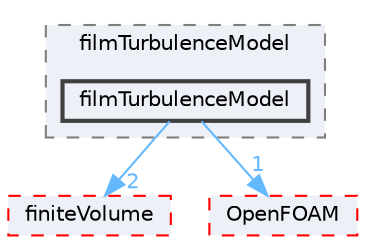 digraph "src/regionModels/surfaceFilmModels/submodels/kinematic/filmTurbulenceModel/filmTurbulenceModel"
{
 // LATEX_PDF_SIZE
  bgcolor="transparent";
  edge [fontname=Helvetica,fontsize=10,labelfontname=Helvetica,labelfontsize=10];
  node [fontname=Helvetica,fontsize=10,shape=box,height=0.2,width=0.4];
  compound=true
  subgraph clusterdir_2b2dea865c84b31052d0fc43d896a5fc {
    graph [ bgcolor="#edf0f7", pencolor="grey50", label="filmTurbulenceModel", fontname=Helvetica,fontsize=10 style="filled,dashed", URL="dir_2b2dea865c84b31052d0fc43d896a5fc.html",tooltip=""]
  dir_a7c16cc3d1d530ee5f2eb7ff7aefbcc7 [label="filmTurbulenceModel", fillcolor="#edf0f7", color="grey25", style="filled,bold", URL="dir_a7c16cc3d1d530ee5f2eb7ff7aefbcc7.html",tooltip=""];
  }
  dir_9bd15774b555cf7259a6fa18f99fe99b [label="finiteVolume", fillcolor="#edf0f7", color="red", style="filled,dashed", URL="dir_9bd15774b555cf7259a6fa18f99fe99b.html",tooltip=""];
  dir_c5473ff19b20e6ec4dfe5c310b3778a8 [label="OpenFOAM", fillcolor="#edf0f7", color="red", style="filled,dashed", URL="dir_c5473ff19b20e6ec4dfe5c310b3778a8.html",tooltip=""];
  dir_a7c16cc3d1d530ee5f2eb7ff7aefbcc7->dir_9bd15774b555cf7259a6fa18f99fe99b [headlabel="2", labeldistance=1.5 headhref="dir_001374_001387.html" href="dir_001374_001387.html" color="steelblue1" fontcolor="steelblue1"];
  dir_a7c16cc3d1d530ee5f2eb7ff7aefbcc7->dir_c5473ff19b20e6ec4dfe5c310b3778a8 [headlabel="1", labeldistance=1.5 headhref="dir_001374_002695.html" href="dir_001374_002695.html" color="steelblue1" fontcolor="steelblue1"];
}
